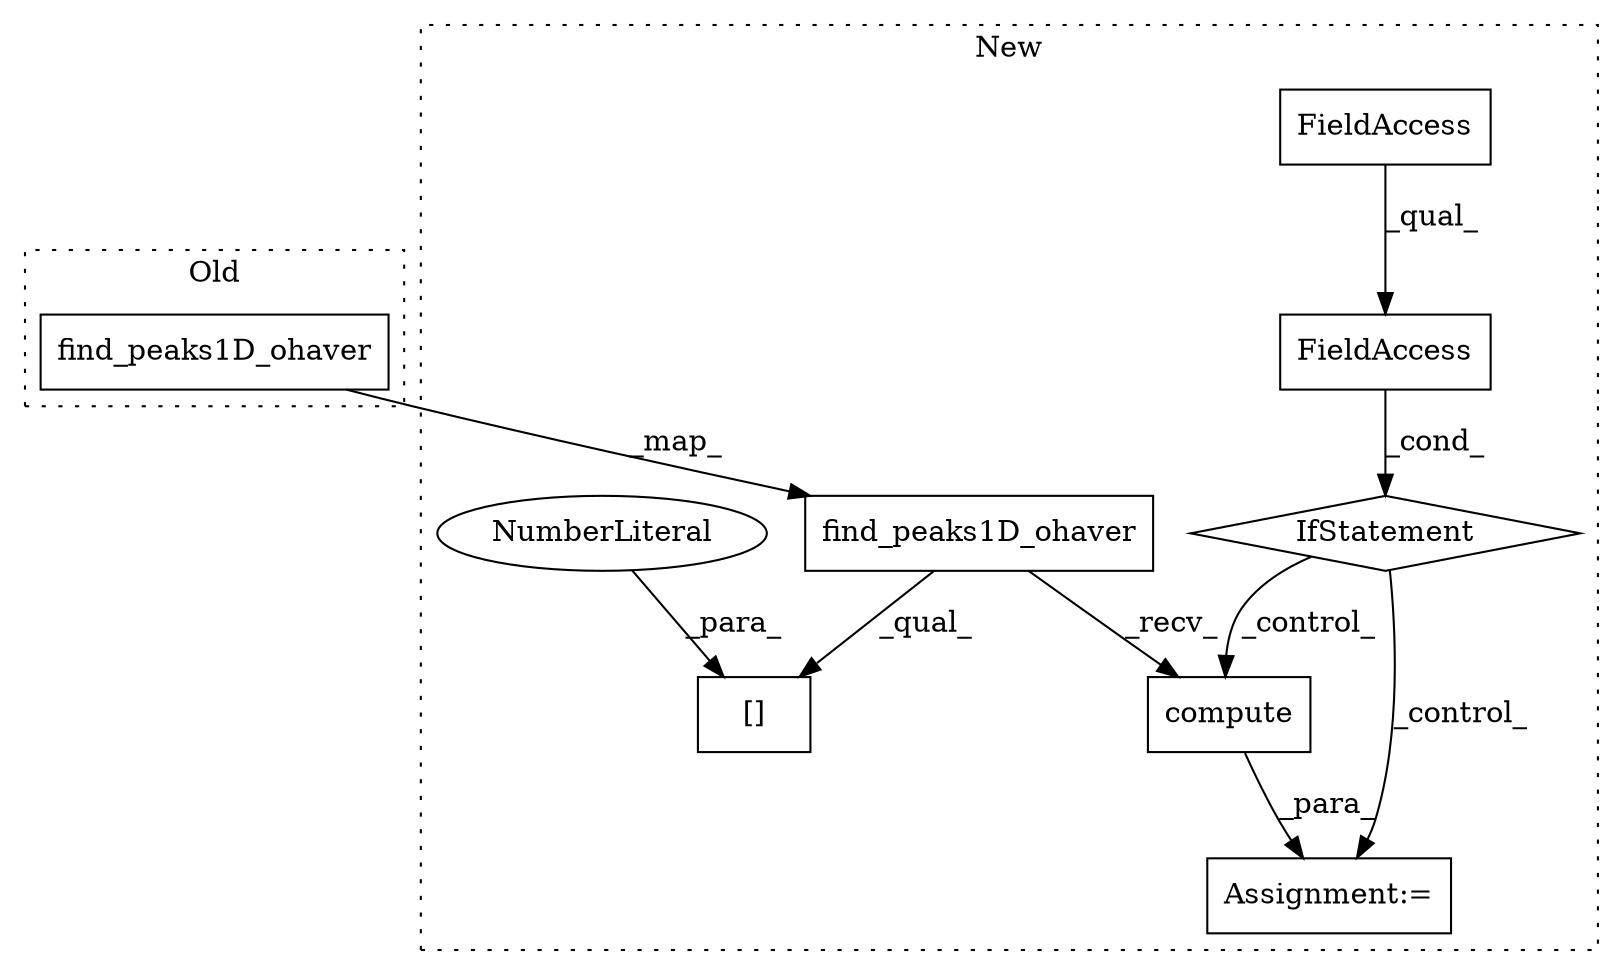 digraph G {
subgraph cluster0 {
1 [label="find_peaks1D_ohaver" a="32" s="5471,5492" l="20,1" shape="box"];
label = "Old";
style="dotted";
}
subgraph cluster1 {
2 [label="find_peaks1D_ohaver" a="32" s="5791,5812" l="20,1" shape="box"];
3 [label="compute" a="32" s="5869" l="9" shape="box"];
4 [label="[]" a="2" s="5779,5815" l="35,1" shape="box"];
5 [label="NumberLiteral" a="34" s="5814" l="1" shape="ellipse"];
6 [label="FieldAccess" a="22" s="5828" l="17" shape="box"];
7 [label="FieldAccess" a="22" s="5828" l="11" shape="box"];
8 [label="IfStatement" a="25" s="5824,5845" l="4,2" shape="diamond"];
9 [label="Assignment:=" a="7" s="5862" l="1" shape="box"];
label = "New";
style="dotted";
}
1 -> 2 [label="_map_"];
2 -> 3 [label="_recv_"];
2 -> 4 [label="_qual_"];
3 -> 9 [label="_para_"];
5 -> 4 [label="_para_"];
6 -> 8 [label="_cond_"];
7 -> 6 [label="_qual_"];
8 -> 3 [label="_control_"];
8 -> 9 [label="_control_"];
}